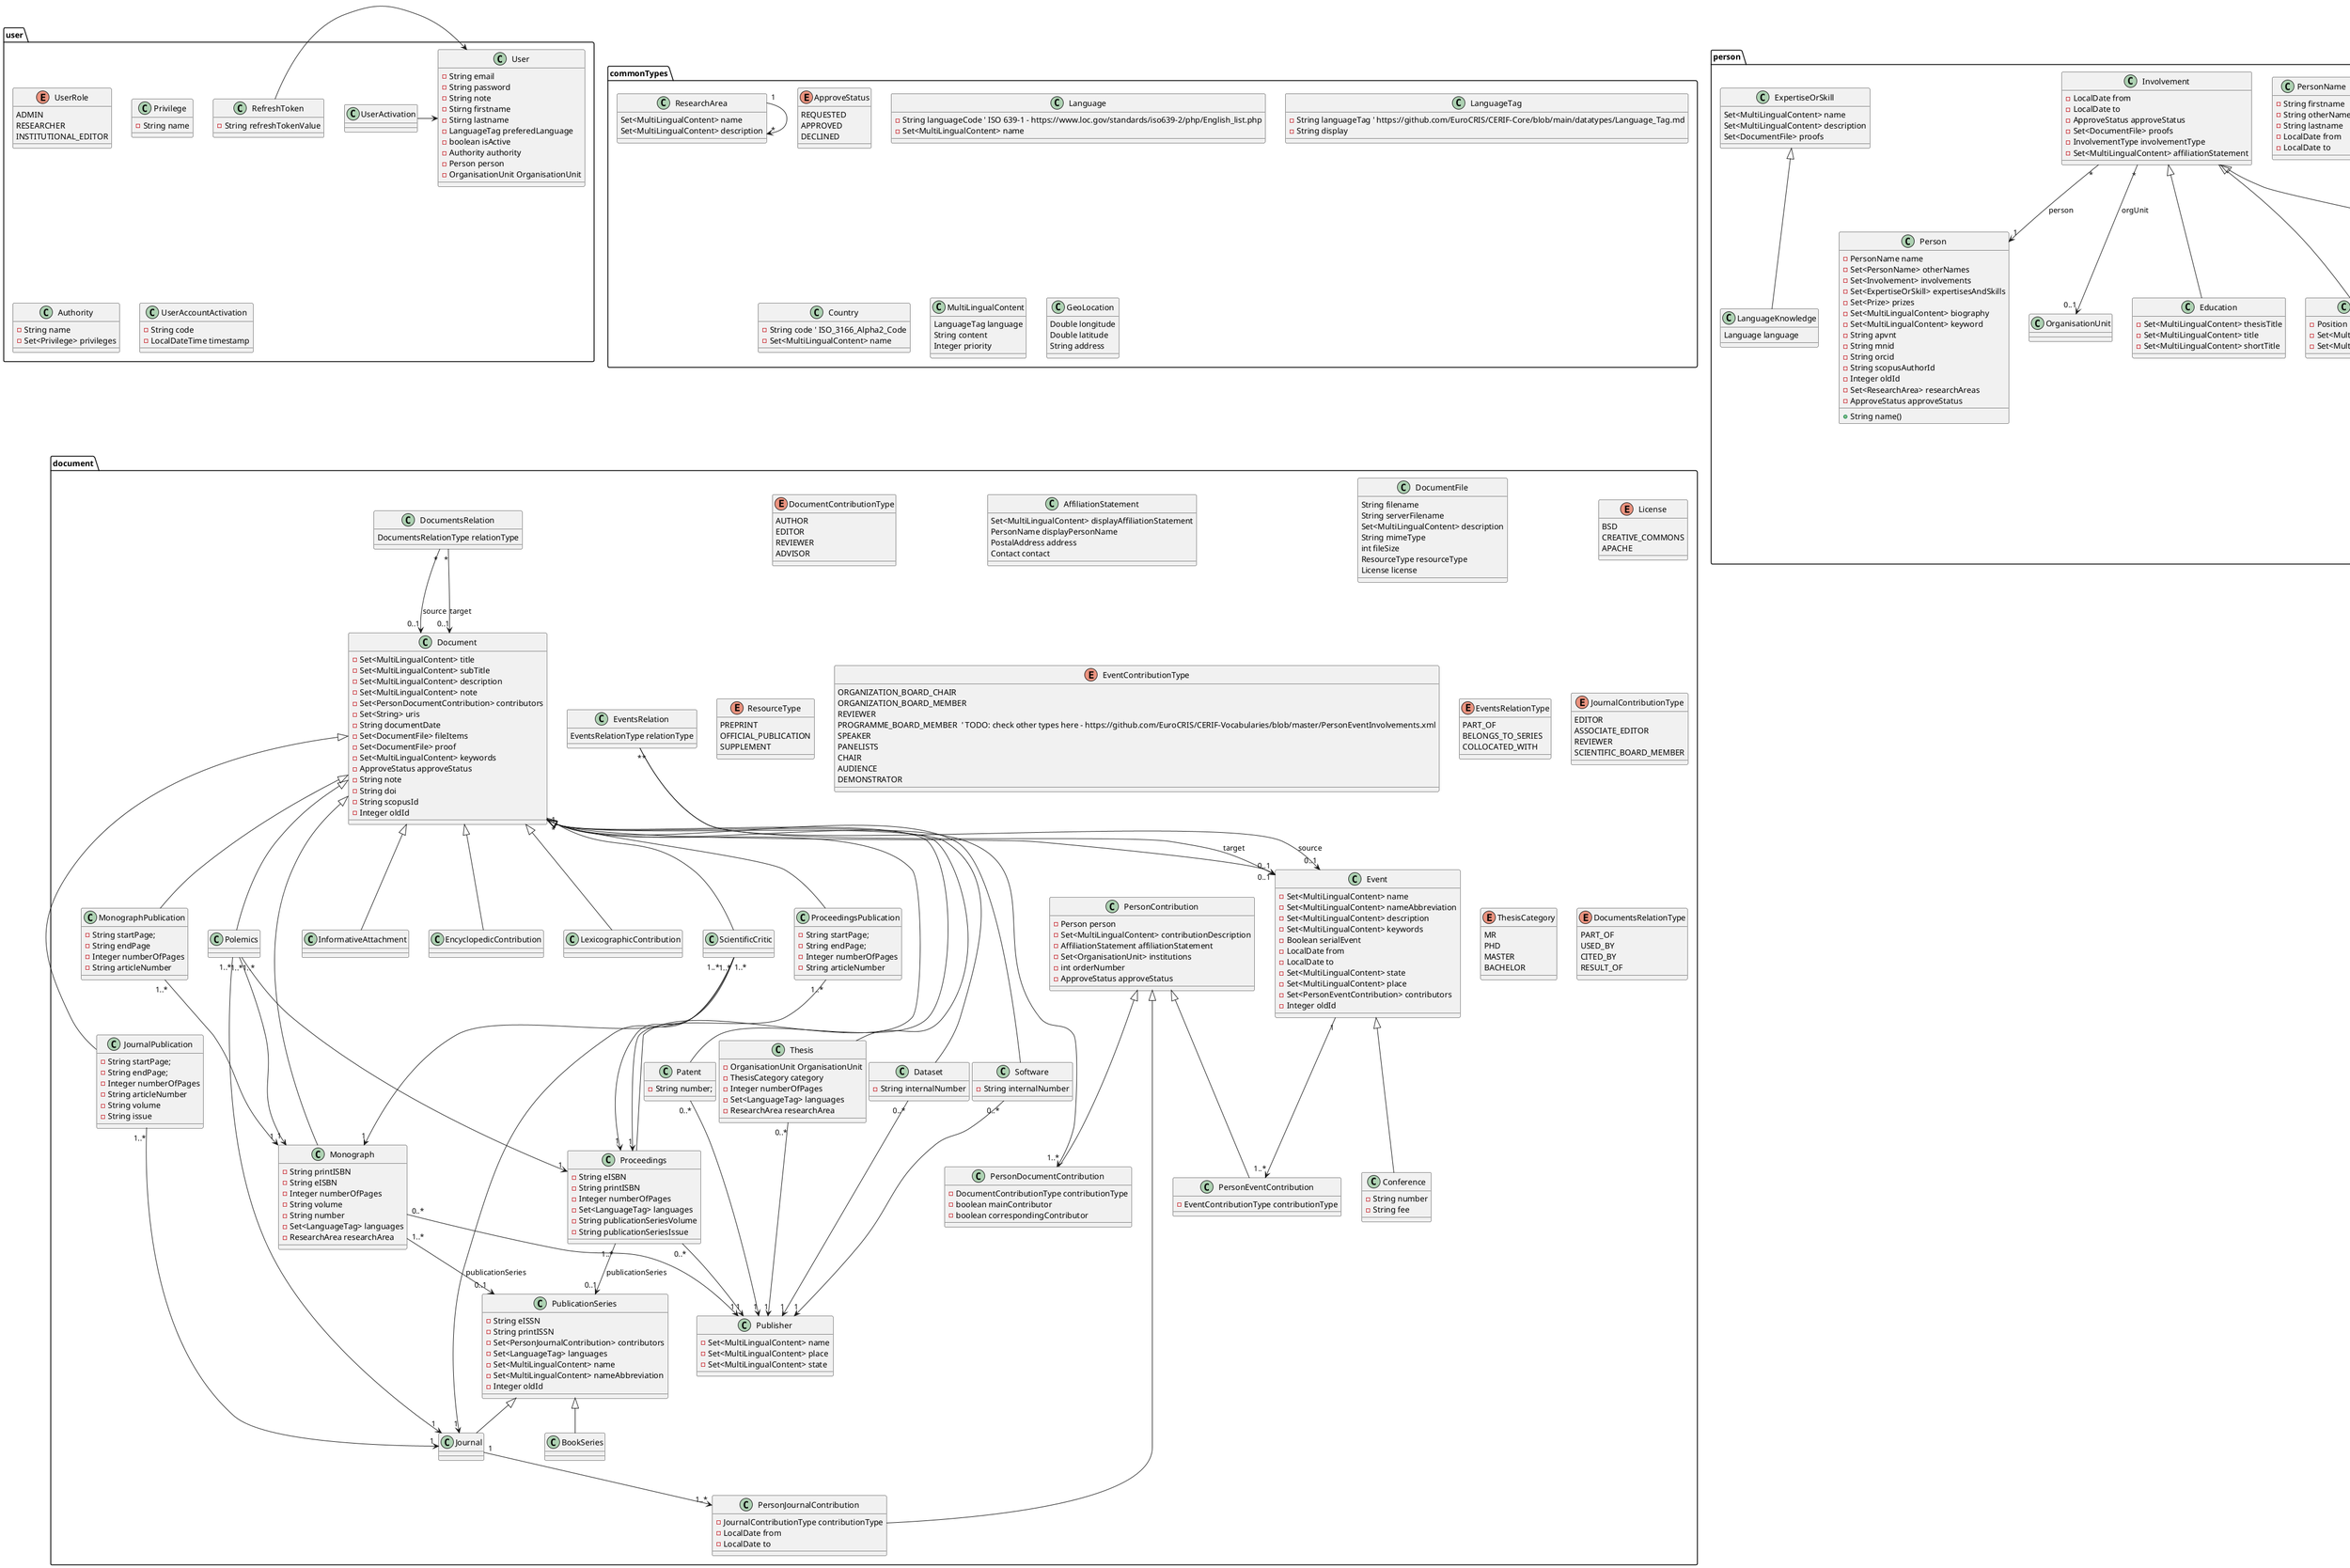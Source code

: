 @startuml

package commonTypes {

  enum ApproveStatus {
    REQUESTED
    APPROVED
    DECLINED
  }

  class Language {
    -String languageCode ' ISO 639-1 - https://www.loc.gov/standards/iso639-2/php/English_list.php
    -Set<MultiLingualContent> name
  }

  class LanguageTag {
    -String languageTag ' https://github.com/EuroCRIS/CERIF-Core/blob/main/datatypes/Language_Tag.md
    -String display
  }

  class Country {
    -String code ' ISO_3166_Alpha2_Code
    -Set<MultiLingualContent> name
  }

  class MultiLingualContent {
    LanguageTag language
    String content
    Integer priority
  }

  class GeoLocation {
    Double longitude
    Double latitude
    String address
  }

  class ResearchArea {
    Set<MultiLingualContent> name
    Set<MultiLingualContent> description
  }
  ResearchArea "1" --> "*" ResearchArea

}


package user {
  enum UserRole {
    ADMIN
    RESEARCHER
    INSTITUTIONAL_EDITOR
  }

  class Privilege {
    -String name
  }
  
  class Authority {
    -String name
    -Set<Privilege> privileges 
  }


  class User {
    -String email
    -String password
    -String note
    -Stirng firstname
    -Stirng lastname
    -LanguageTag preferedLanguage
    -boolean isActive
    -Authority authority
    -Person person
    -OrganisationUnit OrganisationUnit
  }

  class UserAccountActivation {
    -String code
    -LocalDateTime timestamp
  }
  UserActivation -> User

  class RefreshToken {
    -String refreshTokenValue
  }
  RefreshToken -> User
}


package person {

  class Person {
    -PersonName name
    -Set<PersonName> otherNames
    +String name()
    -Set<Involvement> involvements
    -Set<ExpertiseOrSkill> expertisesAndSkills
    -Set<Prize> prizes
    -Set<MultiLingualContent> biography
    -Set<MultiLingualContent> keyword
    -String apvnt
    -String mnid
    -String orcid
    -String scopusAuthorId
    -Integer oldId
    -Set<ResearchArea> researchAreas
    -ApproveStatus approveStatus
  }
  
  class PersonName {
    -String firstname
    -String otherName
    -String lastname
    -LocalDate from
    -LocalDate to
  }

  class PersonalInfo {
    -LocalDate localBirth
    -String placeOfBrith
    -Sex sex
    -PostalAddress postalAddress
    -Contact contact
  }

  class Contact {
      -String contactEmail
      -String phoneNumber
  }

  class PostalAddress {
     -Country country
     -Set<MultiLingualContent> streetAndNumber
     -Set<MultiLingualContent> city
  }

  class Involvement {
    -LocalDate from
    -LocalDate to
    -ApproveStatus approveStatus
    -Set<DocumentFile> proofs
    -InvolvementType involvementType
    -Set<MultiLingualContent> affiliationStatement
    ' an entity OrganisationUnit can be linked with Involvement, or it should be only specified in affiliationStatement
    ' it means if I studied in Germany, that institution record wouldn't be created in the database, it will be only specified in affiliationStatement
  }

  enum InvolvementType {
      STUDIED_AT
      COMPLETED_COURSE_AT
      POSTDOC_AT
      MEMBER_OF
      EMPLOYED_AT
      HIRED_BY ' or selfemployed
  }

  Involvement "*" --> "1" Person : person
  Involvement "*" --> "0..1" OrganisationUnit : orgUnit


  class Education extends Involvement {
    -Set<MultiLingualContent> thesisTitle
    -Set<MultiLingualContent> title
    -Set<MultiLingualContent> shortTitle
  }

  class Employment extends Involvement {
    -Position position
    -Set<MultiLingualContent> title
    -Set<MultiLingualContent> role
  }

  class Membership extends Involvement {
      -Set<MultiLingualContent> contributionDescription
      -Set<MultiLingualContent> role
  }

  class ExpertiseOrSkill {
    Set<MultiLingualContent> name
    Set<MultiLingualContent> description
   ' int levelOfExpertise
    Set<DocumentFile> proofs
  }

  class LanguageKnowledge extends ExpertiseOrSkill {
      Language language
    '  int speakingLevel
    '  int readingLevel
    '  int writingLevel
  }
  ' the another example of expertise might be usage of some complex piece of equipment

  class Prize {
    Set<MultiLingualContent> title
    Set<MultiLingualContent> description
    Set<DocumentFile> proofs
    LocalDate date
  }

  enum Sex {
    MALE
    FEMALE
  }

}

package institution {
  class OrganisationUnit {
    -Set<MultiLingualContent> name
    -String nameAbbreviation
    -Set<MultiLingualContent> keyword
    -Set<ResearchArea> researchAreas
    -GeoLocation location
    -ApproveStatus approveStatus
    -Integer oldId
  }

  OrganisationUnitsRelation "*" --> "0..1" OrganisationUnit : source
  OrganisationUnitsRelation "*" --> "0..1" OrganisationUnit : target

  class OrganisationUnitsRelation {
    Set<MultiLingualContent> sourceAffiliationStatement
    Set<MultiLingualContent> targetAffiliationStatement
    OrganisationUnitRelationType relationType
    LocalDate from
    LocalDate to
    ApproveStatus approveStatus
    Set<DocumentFile> proofs
  }


  enum OrganisationUnitsRelationType {
    BELONGS_TO
    MEMBER_OF
  }

}

package document {

  enum DocumentContributionType {
    AUTHOR
    EDITOR
    REVIEWER
    ADVISOR
    ' TODO: check contribution types at https://credit.niso.org/ and https://github.com/EuroCRIS/CERIF-Vocabularies/blob/master/PersonOutputContributions.xml
  }

  class Publisher {
    -Set<MultiLingualContent> name
    -Set<MultiLingualContent> place
    -Set<MultiLingualContent> state
  }

  class PersonContribution {
    -Person person
    -Set<MultiLingualContent> contributionDescription
    -AffiliationStatement affiliationStatement
    -Set<OrganisationUnit> institutions
    -int orderNumber
    -ApproveStatus approveStatus
    ' TODO: maybe we need here a new enumeration, whether contribution is claimed or not by author
  }

  class AffiliationStatement {
     Set<MultiLingualContent> displayAffiliationStatement
     PersonName displayPersonName
     PostalAddress address
     Contact contact
  }

  class PersonDocumentContribution extends PersonContribution {
    -DocumentContributionType contributionType
    -boolean mainContributor
    -boolean correspondingContributor
  }

  class DocumentFile {
    String filename
    String serverFilename
    Set<MultiLingualContent> description
    String mimeType
    int fileSize
    ResourceType resourceType
    License license
  }

  enum License {
    BSD
    CREATIVE_COMMONS
    APACHE
  }

  enum ResourceType {
    PREPRINT
    OFFICIAL_PUBLICATION
    SUPPLEMENT
  }

  class Document {
    -Set<MultiLingualContent> title
    -Set<MultiLingualContent> subTitle
    -Set<MultiLingualContent> description
    -Set<MultiLingualContent> note
    -Set<PersonDocumentContribution> contributors
    -Set<String> uris
    -String documentDate
    -Set<DocumentFile> fileItems
    -Set<DocumentFile> proof
    -Set<MultiLingualContent> keywords
    -ApproveStatus approveStatus
    -String note
    -String doi
    -String scopusId
    -Integer oldId
  }

  class ProceedingsPublication extends Document {
    -String startPage;
	-String endPage;
    -Integer numberOfPages
    -String articleNumber
  }

  class Proceedings extends Document {
    -String eISBN
    -String printISBN
    -Integer numberOfPages
    -Set<LanguageTag> languages
    -String publicationSeriesVolume
    -String publicationSeriesIssue
  }

  class Conference extends Event{
    -String number
    -String fee
  }

  class Event {
    -Set<MultiLingualContent> name
    -Set<MultiLingualContent> nameAbbreviation
    -Set<MultiLingualContent> description
    -Set<MultiLingualContent> keywords
    -Boolean serialEvent
    -LocalDate from
    -LocalDate to
    -Set<MultiLingualContent> state
    -Set<MultiLingualContent> place
    -Set<PersonEventContribution> contributors
    -Integer oldId
  }

  enum EventContributionType {
     ORGANIZATION_BOARD_CHAIR
     ORGANIZATION_BOARD_MEMBER
     REVIEWER
     PROGRAMME_BOARD_MEMBER  ' TODO: check other types here - https://github.com/EuroCRIS/CERIF-Vocabularies/blob/master/PersonEventInvolvements.xml
     SPEAKER
     PANELISTS
     CHAIR
     AUDIENCE
     DEMONSTRATOR
  }

  class PersonEventContribution extends PersonContribution {
     -EventContributionType contributionType
  }

  EventsRelation "*" --> "0..1" Event : source
  EventsRelation "*" --> "0..1" Event : target

  class EventsRelation {
    EventsRelationType relationType
  }


  enum EventsRelationType {
    PART_OF
' the relation type above is used to link one event which is part of the another event (for instance, workshop at a conference)
    BELONGS_TO_SERIES
' the relation type above is used to link an event occurence (conference, for instance ICIST 2023) with event series (event with data property serialEvent=true, for instance ICIST)
    COLLOCATED_WITH
' the relation type above is used to link two events organized together
  }

  ProceedingsPublication "1..*" --> "1" Proceedings
' Proceedings "1..*" --> "1" Conference the relation below should replace this one. However, the conference should have one or more linked proceedings,
' but also any event (for instance plenary presentation is an event which is part of conference) could have linked documents (presentation, dataset, etc.)
  Document "*" --> "0..1" Event
  Proceedings "1..*" --> "0..1" PublicationSeries : publicationSeries

  class JournalPublication extends Document {
    -String startPage;
    -String endPage;
    -Integer numberOfPages
    -String articleNumber
    -String volume
    -String issue
  }

  class PublicationSeries {
    -String eISSN
    -String printISSN
    -Set<PersonJournalContribution> contributors
    -Set<LanguageTag> languages
    -Set<MultiLingualContent> name
    -Set<MultiLingualContent> nameAbbreviation
    -Integer oldId
  }

  class Journal extends PublicationSeries {
  }

  class BookSeries extends PublicationSeries {
    ' for instance https://www.springer.com/gp/computer-science/lncs
  }

  class PersonJournalContribution extends PersonContribution {
    -JournalContributionType contributionType
    -LocalDate from
    -LocalDate to
  }

  enum JournalContributionType {
    EDITOR
    ASSOCIATE_EDITOR
    REVIEWER
    SCIENTIFIC_BOARD_MEMBER
  }


  JournalPublication "1..*" --> "1" Journal

  class MonographPublication extends Document {
    -String startPage;
	-String endPage
    -Integer numberOfPages
    -String articleNumber
  }

  class Monograph extends Document {
    -String printISBN
    -String eISBN
    -Integer numberOfPages
    -String volume
    ' volume and number are defined only in the case publicationSeries is defined.
    ' We can even model that with link entity PublicationToPublicationSeriesRelation (with volume and number)
    -String number
    -Set<LanguageTag> languages
    -ResearchArea researchArea
  }

  Monograph "1..*" --> "0..1" PublicationSeries : publicationSeries

  MonographPublication "1..*" --> "1" Monograph

  class Patent extends Document {
    -String number;
  }

  class InformativeAttachment extends Document {
  }

  class EncyclopedicContribution extends Document {
  }

  class LexicographicContribution extends Document {
  }

  class ScientificCritic extends Document {
  }

  ScientificCritic "1..*" --> "1" Journal

  ScientificCritic "1..*" --> "1" Monograph

  ScientificCritic "1..*" --> "1" Proceedings

  class Polemics extends Document {
  }

  Polemics "1..*" --> "1" Journal

  Polemics "1..*" --> "1" Monograph

  Polemics "1..*" --> "1" Proceedings

  class Thesis extends Document {
    -OrganisationUnit OrganisationUnit
    -ThesisCategory category
    -Integer numberOfPages
    -Set<LanguageTag> languages
    -ResearchArea researchArea
  }

  class Dataset extends Document {
    -String internalNumber
  }

  class Software extends Document {
    -String internalNumber
  }

  enum ThesisCategory {
    MR
    PHD
    MASTER
    BACHELOR
  }


  Document "1" --> "1..*" PersonDocumentContribution
  Journal "1" --> "1..*" PersonJournalContribution
  Event "1" --> "1..*" PersonEventContribution
  Thesis "0..*" --> "1" Publisher
  Monograph "0..*" --> "1" Publisher
  Proceedings "0..*" --> "1" Publisher
  Patent "0..*" --> "1" Publisher
  Dataset "0..*" --> "1" Publisher
  Software "0..*" --> "1" Publisher


  DocumentsRelation "*" --> "0..1" Document : source
  DocumentsRelation "*" --> "0..1" Document : target

  class DocumentsRelation {
    DocumentsRelationType relationType
  }


  enum DocumentsRelationType {
    PART_OF
    USED_BY
    CITED_BY
    RESULT_OF
  }

}

package project {

  class Project {
    Set<MultiLingualContent> name
    Set<MultiLingualContent> description
    Set<MultiLingualContent> nameAbbreviation
    Set<MultiLingualContent> keywords
    Set<MultiLingualContent> note
    Set<String> uris
    Set<PersonProjectContribution> contributors
    Set<ProjectDocument> documents
    LocalDate from
    LocalDate to
    Set<ProjectStatus> statuses
    ProjectType type
    Set<Funding> fundings
  }

  enum ProjectStatus {
    PROPOSAL
    SUBMITTED
    REJECTED
    APPROVED
    STARTED
    COMPLETED
  }

  enum ProjectType {
    INTERNAL
    INTERNATIONAL
    NATIONAL
  }

  class Funding {
    String fundingNumber
    DocumentFile agreement
    Set<MultiLingualContent> fundingCall
    Set<MultiLingualContent> fundingProgram
    Set<MultiLingualContent> fundingAgency
    MonetaryAmount grant
    LocalDate from
    LocalDate to
  }

  class MonetaryAmount {
    double amount
    Currency currency
  }

  class Currency {
    Set<MultiLingualContent> name
    String symbol ' for instance - $
    String code  ' for instance USD
  }

  class PersonProjectContribution extends PersonContribution {
    ProjectContributionType contributionType
    LocalDate from
    LocalDate to
  }

  enum ProjectContributionType {
    PRINCIPLE_INVESTIGATOR
    PARTICIPATION
  }

  ProjectsRelation "*" --> "1" Project : source
  ProjectsRelation "*" --> "1" Project : target

  class ProjectsRelation {
    ProjectsRelationType relationType
    LocalDate from
    LocalDate to
  }


  enum ProjectsRelationType {
    PART_OF
    RESULT_OF
    PREDECESSOR
  }


  class ProjectDocument {
    Document document
    ProjectDocumentType relationType
  }


  enum ProjectDocumentType {
    REPORT
    RESULT
    USED
  }

}

@enduml

